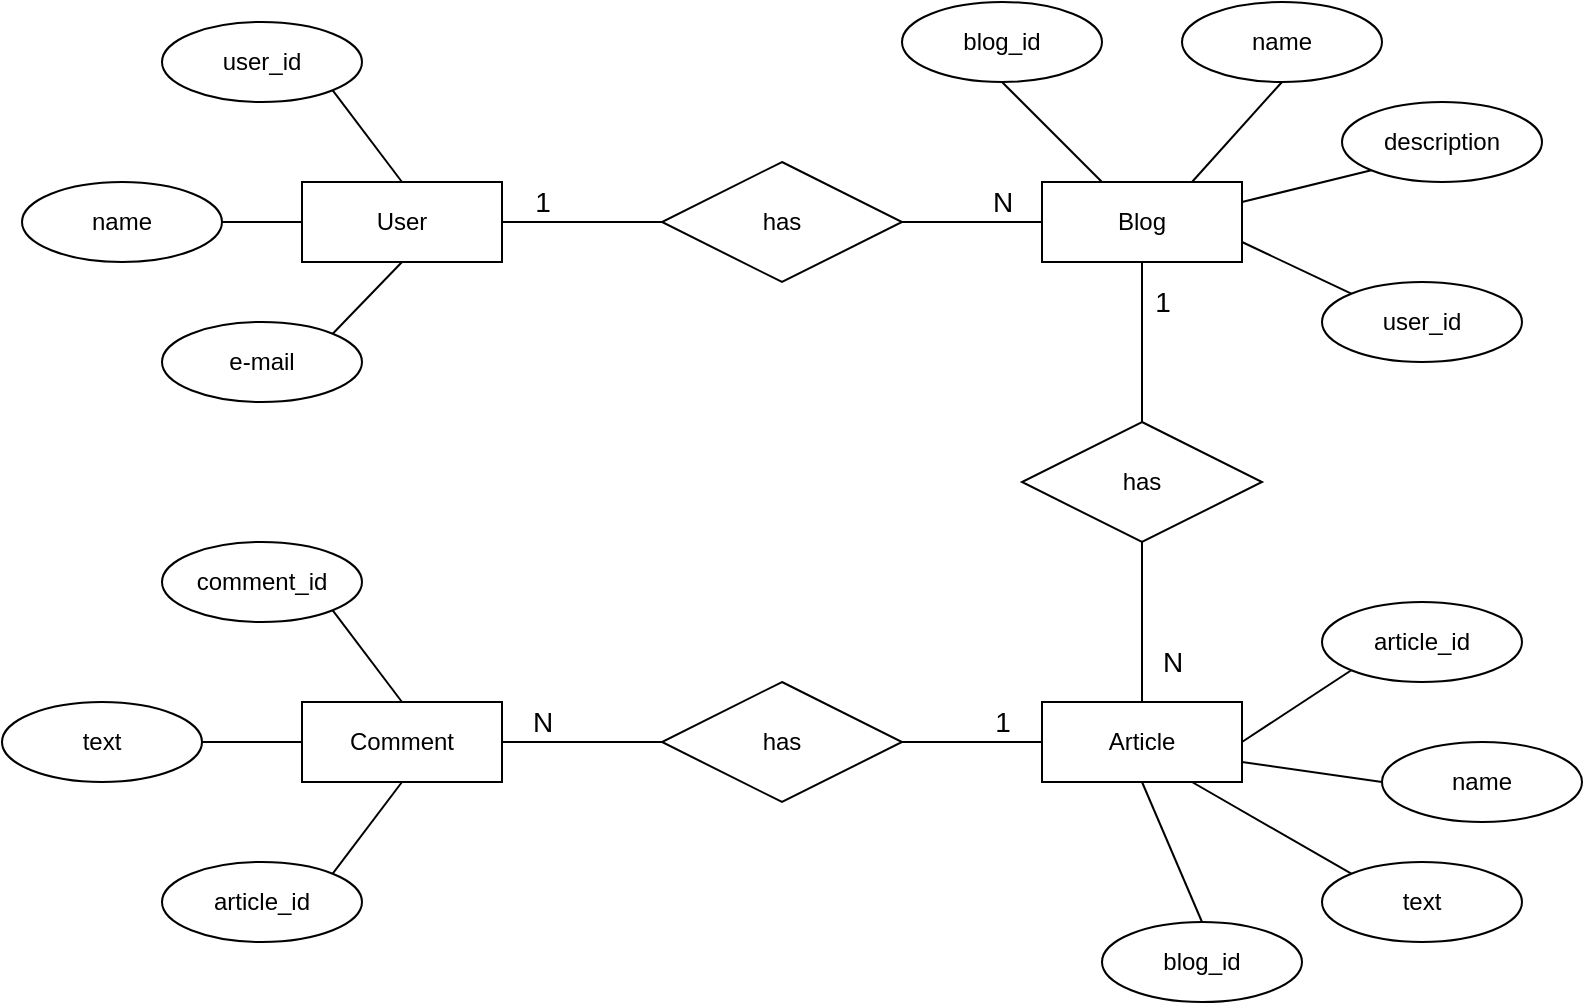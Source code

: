 <mxfile version="13.4.4" type="device" pages="2"><diagram id="ITNPs1KTSVA_u9XNZskK" name="Страница 1"><mxGraphModel dx="1662" dy="825" grid="1" gridSize="10" guides="1" tooltips="1" connect="1" arrows="1" fold="1" page="1" pageScale="1" pageWidth="827" pageHeight="1169" math="0" shadow="0"><root><mxCell id="0"/><mxCell id="1" parent="0"/><mxCell id="rm_mQzcNUA35UQDDwR67-1" value="Article" style="whiteSpace=wrap;html=1;align=center;" parent="1" vertex="1"><mxGeometry x="640" y="390" width="100" height="40" as="geometry"/></mxCell><mxCell id="rm_mQzcNUA35UQDDwR67-2" value="Comment" style="whiteSpace=wrap;html=1;align=center;" parent="1" vertex="1"><mxGeometry x="270" y="390" width="100" height="40" as="geometry"/></mxCell><mxCell id="rm_mQzcNUA35UQDDwR67-3" value="Blog" style="whiteSpace=wrap;html=1;align=center;" parent="1" vertex="1"><mxGeometry x="640" y="130" width="100" height="40" as="geometry"/></mxCell><mxCell id="rm_mQzcNUA35UQDDwR67-4" value="User" style="whiteSpace=wrap;html=1;align=center;" parent="1" vertex="1"><mxGeometry x="270" y="130" width="100" height="40" as="geometry"/></mxCell><mxCell id="rm_mQzcNUA35UQDDwR67-5" value="has" style="shape=rhombus;perimeter=rhombusPerimeter;whiteSpace=wrap;html=1;align=center;" parent="1" vertex="1"><mxGeometry x="450" y="380" width="120" height="60" as="geometry"/></mxCell><mxCell id="rm_mQzcNUA35UQDDwR67-6" value="has" style="shape=rhombus;perimeter=rhombusPerimeter;whiteSpace=wrap;html=1;align=center;" parent="1" vertex="1"><mxGeometry x="630" y="250" width="120" height="60" as="geometry"/></mxCell><mxCell id="rm_mQzcNUA35UQDDwR67-7" value="has" style="shape=rhombus;perimeter=rhombusPerimeter;whiteSpace=wrap;html=1;align=center;" parent="1" vertex="1"><mxGeometry x="450" y="120" width="120" height="60" as="geometry"/></mxCell><mxCell id="rm_mQzcNUA35UQDDwR67-8" value="e-mail" style="ellipse;whiteSpace=wrap;html=1;align=center;" parent="1" vertex="1"><mxGeometry x="200" y="200" width="100" height="40" as="geometry"/></mxCell><mxCell id="rm_mQzcNUA35UQDDwR67-9" value="user_id" style="ellipse;whiteSpace=wrap;html=1;align=center;" parent="1" vertex="1"><mxGeometry x="200" y="50" width="100" height="40" as="geometry"/></mxCell><mxCell id="rm_mQzcNUA35UQDDwR67-10" value="name" style="ellipse;whiteSpace=wrap;html=1;align=center;" parent="1" vertex="1"><mxGeometry x="130" y="130" width="100" height="40" as="geometry"/></mxCell><mxCell id="rm_mQzcNUA35UQDDwR67-11" value="" style="endArrow=none;html=1;entryX=1;entryY=1;entryDx=0;entryDy=0;exitX=0.5;exitY=0;exitDx=0;exitDy=0;" parent="1" source="rm_mQzcNUA35UQDDwR67-4" target="rm_mQzcNUA35UQDDwR67-9" edge="1"><mxGeometry width="50" height="50" relative="1" as="geometry"><mxPoint x="450" y="340" as="sourcePoint"/><mxPoint x="500" y="290" as="targetPoint"/></mxGeometry></mxCell><mxCell id="rm_mQzcNUA35UQDDwR67-12" value="" style="endArrow=none;html=1;exitX=1;exitY=0;exitDx=0;exitDy=0;entryX=0.5;entryY=1;entryDx=0;entryDy=0;" parent="1" source="rm_mQzcNUA35UQDDwR67-8" target="rm_mQzcNUA35UQDDwR67-4" edge="1"><mxGeometry width="50" height="50" relative="1" as="geometry"><mxPoint x="450" y="260" as="sourcePoint"/><mxPoint x="500" y="210" as="targetPoint"/></mxGeometry></mxCell><mxCell id="rm_mQzcNUA35UQDDwR67-13" value="" style="endArrow=none;html=1;entryX=1;entryY=0.5;entryDx=0;entryDy=0;exitX=0;exitY=0.5;exitDx=0;exitDy=0;" parent="1" source="rm_mQzcNUA35UQDDwR67-4" target="rm_mQzcNUA35UQDDwR67-10" edge="1"><mxGeometry width="50" height="50" relative="1" as="geometry"><mxPoint x="450" y="340" as="sourcePoint"/><mxPoint x="500" y="290" as="targetPoint"/></mxGeometry></mxCell><mxCell id="rm_mQzcNUA35UQDDwR67-14" value="" style="endArrow=none;html=1;entryX=0;entryY=0.5;entryDx=0;entryDy=0;exitX=1;exitY=0.5;exitDx=0;exitDy=0;" parent="1" source="rm_mQzcNUA35UQDDwR67-2" target="rm_mQzcNUA35UQDDwR67-5" edge="1"><mxGeometry width="50" height="50" relative="1" as="geometry"><mxPoint x="450" y="340" as="sourcePoint"/><mxPoint x="500" y="290" as="targetPoint"/></mxGeometry></mxCell><mxCell id="rm_mQzcNUA35UQDDwR67-15" value="" style="endArrow=none;html=1;entryX=0;entryY=0.5;entryDx=0;entryDy=0;exitX=1;exitY=0.5;exitDx=0;exitDy=0;" parent="1" source="rm_mQzcNUA35UQDDwR67-5" target="rm_mQzcNUA35UQDDwR67-1" edge="1"><mxGeometry width="50" height="50" relative="1" as="geometry"><mxPoint x="450" y="340" as="sourcePoint"/><mxPoint x="500" y="290" as="targetPoint"/></mxGeometry></mxCell><mxCell id="rm_mQzcNUA35UQDDwR67-16" value="" style="endArrow=none;html=1;entryX=0.5;entryY=1;entryDx=0;entryDy=0;exitX=0.5;exitY=0;exitDx=0;exitDy=0;" parent="1" source="rm_mQzcNUA35UQDDwR67-1" target="rm_mQzcNUA35UQDDwR67-6" edge="1"><mxGeometry width="50" height="50" relative="1" as="geometry"><mxPoint x="450" y="340" as="sourcePoint"/><mxPoint x="500" y="290" as="targetPoint"/></mxGeometry></mxCell><mxCell id="rm_mQzcNUA35UQDDwR67-17" value="" style="endArrow=none;html=1;entryX=0.5;entryY=1;entryDx=0;entryDy=0;exitX=0.5;exitY=0;exitDx=0;exitDy=0;" parent="1" source="rm_mQzcNUA35UQDDwR67-6" target="rm_mQzcNUA35UQDDwR67-3" edge="1"><mxGeometry width="50" height="50" relative="1" as="geometry"><mxPoint x="450" y="340" as="sourcePoint"/><mxPoint x="500" y="290" as="targetPoint"/></mxGeometry></mxCell><mxCell id="rm_mQzcNUA35UQDDwR67-18" value="" style="endArrow=none;html=1;entryX=0;entryY=0.5;entryDx=0;entryDy=0;exitX=1;exitY=0.5;exitDx=0;exitDy=0;" parent="1" source="rm_mQzcNUA35UQDDwR67-7" target="rm_mQzcNUA35UQDDwR67-3" edge="1"><mxGeometry width="50" height="50" relative="1" as="geometry"><mxPoint x="540" y="220" as="sourcePoint"/><mxPoint x="590" y="170" as="targetPoint"/></mxGeometry></mxCell><mxCell id="rm_mQzcNUA35UQDDwR67-19" value="" style="endArrow=none;html=1;entryX=0;entryY=0.5;entryDx=0;entryDy=0;exitX=1;exitY=0.5;exitDx=0;exitDy=0;" parent="1" source="rm_mQzcNUA35UQDDwR67-4" target="rm_mQzcNUA35UQDDwR67-7" edge="1"><mxGeometry width="50" height="50" relative="1" as="geometry"><mxPoint x="450" y="340" as="sourcePoint"/><mxPoint x="500" y="290" as="targetPoint"/></mxGeometry></mxCell><mxCell id="rm_mQzcNUA35UQDDwR67-20" value="user_id" style="ellipse;whiteSpace=wrap;html=1;align=center;" parent="1" vertex="1"><mxGeometry x="780" y="180" width="100" height="40" as="geometry"/></mxCell><mxCell id="rm_mQzcNUA35UQDDwR67-21" value="description" style="ellipse;whiteSpace=wrap;html=1;align=center;" parent="1" vertex="1"><mxGeometry x="790" y="90" width="100" height="40" as="geometry"/></mxCell><mxCell id="rm_mQzcNUA35UQDDwR67-22" value="name" style="ellipse;whiteSpace=wrap;html=1;align=center;" parent="1" vertex="1"><mxGeometry x="710" y="40" width="100" height="40" as="geometry"/></mxCell><mxCell id="rm_mQzcNUA35UQDDwR67-23" value="blog_id" style="ellipse;whiteSpace=wrap;html=1;align=center;" parent="1" vertex="1"><mxGeometry x="570" y="40" width="100" height="40" as="geometry"/></mxCell><mxCell id="rm_mQzcNUA35UQDDwR67-24" value="" style="endArrow=none;html=1;entryX=0;entryY=0;entryDx=0;entryDy=0;exitX=1;exitY=0.75;exitDx=0;exitDy=0;" parent="1" source="rm_mQzcNUA35UQDDwR67-3" target="rm_mQzcNUA35UQDDwR67-20" edge="1"><mxGeometry width="50" height="50" relative="1" as="geometry"><mxPoint x="480" y="340" as="sourcePoint"/><mxPoint x="530" y="290" as="targetPoint"/></mxGeometry></mxCell><mxCell id="rm_mQzcNUA35UQDDwR67-25" value="" style="endArrow=none;html=1;entryX=0;entryY=1;entryDx=0;entryDy=0;exitX=1;exitY=0.25;exitDx=0;exitDy=0;" parent="1" source="rm_mQzcNUA35UQDDwR67-3" target="rm_mQzcNUA35UQDDwR67-21" edge="1"><mxGeometry width="50" height="50" relative="1" as="geometry"><mxPoint x="480" y="340" as="sourcePoint"/><mxPoint x="530" y="290" as="targetPoint"/></mxGeometry></mxCell><mxCell id="rm_mQzcNUA35UQDDwR67-26" value="" style="endArrow=none;html=1;entryX=0.5;entryY=1;entryDx=0;entryDy=0;exitX=0.75;exitY=0;exitDx=0;exitDy=0;" parent="1" source="rm_mQzcNUA35UQDDwR67-3" target="rm_mQzcNUA35UQDDwR67-22" edge="1"><mxGeometry width="50" height="50" relative="1" as="geometry"><mxPoint x="480" y="340" as="sourcePoint"/><mxPoint x="530" y="290" as="targetPoint"/></mxGeometry></mxCell><mxCell id="rm_mQzcNUA35UQDDwR67-27" value="" style="endArrow=none;html=1;entryX=0.5;entryY=1;entryDx=0;entryDy=0;" parent="1" source="rm_mQzcNUA35UQDDwR67-3" target="rm_mQzcNUA35UQDDwR67-23" edge="1"><mxGeometry width="50" height="50" relative="1" as="geometry"><mxPoint x="480" y="340" as="sourcePoint"/><mxPoint x="530" y="290" as="targetPoint"/></mxGeometry></mxCell><mxCell id="rm_mQzcNUA35UQDDwR67-28" value="blog_id" style="ellipse;whiteSpace=wrap;html=1;align=center;" parent="1" vertex="1"><mxGeometry x="670" y="500" width="100" height="40" as="geometry"/></mxCell><mxCell id="rm_mQzcNUA35UQDDwR67-29" value="name" style="ellipse;whiteSpace=wrap;html=1;align=center;" parent="1" vertex="1"><mxGeometry x="810" y="410" width="100" height="40" as="geometry"/></mxCell><mxCell id="rm_mQzcNUA35UQDDwR67-30" value="article_id" style="ellipse;whiteSpace=wrap;html=1;align=center;" parent="1" vertex="1"><mxGeometry x="780" y="340" width="100" height="40" as="geometry"/></mxCell><mxCell id="rm_mQzcNUA35UQDDwR67-31" value="text" style="ellipse;whiteSpace=wrap;html=1;align=center;" parent="1" vertex="1"><mxGeometry x="780" y="470" width="100" height="40" as="geometry"/></mxCell><mxCell id="rm_mQzcNUA35UQDDwR67-32" value="" style="endArrow=none;html=1;entryX=0.5;entryY=1;entryDx=0;entryDy=0;exitX=0.5;exitY=0;exitDx=0;exitDy=0;" parent="1" source="rm_mQzcNUA35UQDDwR67-28" target="rm_mQzcNUA35UQDDwR67-1" edge="1"><mxGeometry width="50" height="50" relative="1" as="geometry"><mxPoint x="480" y="340" as="sourcePoint"/><mxPoint x="530" y="290" as="targetPoint"/></mxGeometry></mxCell><mxCell id="rm_mQzcNUA35UQDDwR67-33" value="" style="endArrow=none;html=1;entryX=0;entryY=0;entryDx=0;entryDy=0;exitX=0.75;exitY=1;exitDx=0;exitDy=0;" parent="1" source="rm_mQzcNUA35UQDDwR67-1" target="rm_mQzcNUA35UQDDwR67-31" edge="1"><mxGeometry width="50" height="50" relative="1" as="geometry"><mxPoint x="700" y="440" as="sourcePoint"/><mxPoint x="530" y="290" as="targetPoint"/></mxGeometry></mxCell><mxCell id="rm_mQzcNUA35UQDDwR67-34" value="" style="endArrow=none;html=1;exitX=1;exitY=0.75;exitDx=0;exitDy=0;entryX=0;entryY=0.5;entryDx=0;entryDy=0;" parent="1" source="rm_mQzcNUA35UQDDwR67-1" target="rm_mQzcNUA35UQDDwR67-29" edge="1"><mxGeometry width="50" height="50" relative="1" as="geometry"><mxPoint x="480" y="340" as="sourcePoint"/><mxPoint x="810" y="490" as="targetPoint"/></mxGeometry></mxCell><mxCell id="rm_mQzcNUA35UQDDwR67-35" value="" style="endArrow=none;html=1;entryX=0;entryY=1;entryDx=0;entryDy=0;exitX=1;exitY=0.5;exitDx=0;exitDy=0;" parent="1" source="rm_mQzcNUA35UQDDwR67-1" target="rm_mQzcNUA35UQDDwR67-30" edge="1"><mxGeometry width="50" height="50" relative="1" as="geometry"><mxPoint x="480" y="340" as="sourcePoint"/><mxPoint x="530" y="290" as="targetPoint"/></mxGeometry></mxCell><mxCell id="rm_mQzcNUA35UQDDwR67-36" value="comment_id" style="ellipse;whiteSpace=wrap;html=1;align=center;" parent="1" vertex="1"><mxGeometry x="200" y="310" width="100" height="40" as="geometry"/></mxCell><mxCell id="rm_mQzcNUA35UQDDwR67-37" value="text" style="ellipse;whiteSpace=wrap;html=1;align=center;" parent="1" vertex="1"><mxGeometry x="120" y="390" width="100" height="40" as="geometry"/></mxCell><mxCell id="rm_mQzcNUA35UQDDwR67-38" value="article_id" style="ellipse;whiteSpace=wrap;html=1;align=center;" parent="1" vertex="1"><mxGeometry x="200" y="470" width="100" height="40" as="geometry"/></mxCell><mxCell id="rm_mQzcNUA35UQDDwR67-39" value="" style="endArrow=none;html=1;entryX=1;entryY=0;entryDx=0;entryDy=0;exitX=0.5;exitY=1;exitDx=0;exitDy=0;" parent="1" source="rm_mQzcNUA35UQDDwR67-2" target="rm_mQzcNUA35UQDDwR67-38" edge="1"><mxGeometry width="50" height="50" relative="1" as="geometry"><mxPoint x="410" y="340" as="sourcePoint"/><mxPoint x="460" y="290" as="targetPoint"/></mxGeometry></mxCell><mxCell id="rm_mQzcNUA35UQDDwR67-40" value="" style="endArrow=none;html=1;exitX=1;exitY=0.5;exitDx=0;exitDy=0;entryX=0;entryY=0.5;entryDx=0;entryDy=0;" parent="1" source="rm_mQzcNUA35UQDDwR67-37" target="rm_mQzcNUA35UQDDwR67-2" edge="1"><mxGeometry width="50" height="50" relative="1" as="geometry"><mxPoint x="410" y="340" as="sourcePoint"/><mxPoint x="460" y="290" as="targetPoint"/></mxGeometry></mxCell><mxCell id="rm_mQzcNUA35UQDDwR67-41" value="" style="endArrow=none;html=1;entryX=1;entryY=1;entryDx=0;entryDy=0;exitX=0.5;exitY=0;exitDx=0;exitDy=0;" parent="1" source="rm_mQzcNUA35UQDDwR67-2" target="rm_mQzcNUA35UQDDwR67-36" edge="1"><mxGeometry width="50" height="50" relative="1" as="geometry"><mxPoint x="410" y="340" as="sourcePoint"/><mxPoint x="460" y="290" as="targetPoint"/></mxGeometry></mxCell><mxCell id="2" value="&lt;font style=&quot;font-size: 14px&quot;&gt;1&lt;/font&gt;" style="text;html=1;align=center;verticalAlign=middle;resizable=0;points=[];autosize=1;" parent="1" vertex="1"><mxGeometry x="380" y="130" width="20" height="20" as="geometry"/></mxCell><mxCell id="OF7eULVUllQbSMLYseTs-2" value="&lt;font style=&quot;font-size: 14px&quot;&gt;N&lt;/font&gt;" style="text;html=1;align=center;verticalAlign=middle;resizable=0;points=[];autosize=1;" parent="1" vertex="1"><mxGeometry x="605" y="130" width="30" height="20" as="geometry"/></mxCell><mxCell id="OF7eULVUllQbSMLYseTs-3" value="&lt;font style=&quot;font-size: 14px&quot;&gt;1&lt;/font&gt;" style="text;html=1;align=center;verticalAlign=middle;resizable=0;points=[];autosize=1;" parent="1" vertex="1"><mxGeometry x="690" y="180" width="20" height="20" as="geometry"/></mxCell><mxCell id="OF7eULVUllQbSMLYseTs-4" value="&lt;font style=&quot;font-size: 14px&quot;&gt;N&lt;/font&gt;" style="text;html=1;align=center;verticalAlign=middle;resizable=0;points=[];autosize=1;" parent="1" vertex="1"><mxGeometry x="690" y="360" width="30" height="20" as="geometry"/></mxCell><mxCell id="OF7eULVUllQbSMLYseTs-5" value="&lt;font style=&quot;font-size: 14px&quot;&gt;1&lt;/font&gt;" style="text;html=1;align=center;verticalAlign=middle;resizable=0;points=[];autosize=1;" parent="1" vertex="1"><mxGeometry x="610" y="390" width="20" height="20" as="geometry"/></mxCell><mxCell id="OF7eULVUllQbSMLYseTs-6" value="&lt;font style=&quot;font-size: 14px&quot;&gt;N&lt;/font&gt;" style="text;html=1;align=center;verticalAlign=middle;resizable=0;points=[];autosize=1;" parent="1" vertex="1"><mxGeometry x="375" y="390" width="30" height="20" as="geometry"/></mxCell></root></mxGraphModel></diagram><diagram name="Страница 2" id="S4A31Pb44pW-ZxK3w1Jf"><mxGraphModel dx="1662" dy="825" grid="1" gridSize="10" guides="1" tooltips="1" connect="1" arrows="1" fold="1" page="1" pageScale="1" pageWidth="827" pageHeight="1169" math="0" shadow="0"><root><mxCell id="MOHi8nX5nHM2887DI7dS-0"/><mxCell id="MOHi8nX5nHM2887DI7dS-1" parent="MOHi8nX5nHM2887DI7dS-0"/><mxCell id="MOHi8nX5nHM2887DI7dS-24" style="edgeStyle=orthogonalEdgeStyle;rounded=0;orthogonalLoop=1;jettySize=auto;html=1;exitX=0.5;exitY=1;exitDx=0;exitDy=0;entryX=0.5;entryY=0;entryDx=0;entryDy=0;" parent="MOHi8nX5nHM2887DI7dS-1" source="Bvix4vkywhd5nEy0ESgq-59" target="Bvix4vkywhd5nEy0ESgq-85" edge="1"><mxGeometry relative="1" as="geometry"/></mxCell><mxCell id="MOHi8nX5nHM2887DI7dS-28" style="edgeStyle=orthogonalEdgeStyle;rounded=0;orthogonalLoop=1;jettySize=auto;html=1;entryX=1;entryY=0.5;entryDx=0;entryDy=0;exitX=0;exitY=0.5;exitDx=0;exitDy=0;" parent="MOHi8nX5nHM2887DI7dS-1" source="Bvix4vkywhd5nEy0ESgq-89" edge="1" target="Bvix4vkywhd5nEy0ESgq-102"><mxGeometry relative="1" as="geometry"><mxPoint x="280" y="451" as="targetPoint"/></mxGeometry></mxCell><mxCell id="MOHi8nX5nHM2887DI7dS-22" value="" style="endArrow=classic;html=1;entryX=0;entryY=0.5;entryDx=0;entryDy=0;exitX=1;exitY=0.5;exitDx=0;exitDy=0;" parent="MOHi8nX5nHM2887DI7dS-1" source="Bvix4vkywhd5nEy0ESgq-76" target="Bvix4vkywhd5nEy0ESgq-63" edge="1"><mxGeometry width="50" height="50" relative="1" as="geometry"><mxPoint x="300" y="260" as="sourcePoint"/><mxPoint x="420" y="340" as="targetPoint"/></mxGeometry></mxCell><mxCell id="2" value="&lt;font style=&quot;font-size: 14px&quot;&gt;1&lt;/font&gt;" style="text;html=1;align=center;verticalAlign=middle;resizable=0;points=[];autosize=1;" parent="MOHi8nX5nHM2887DI7dS-1" vertex="1"><mxGeometry x="290" y="705" width="20" height="20" as="geometry"/></mxCell><mxCell id="MOHi8nX5nHM2887DI7dS-23" value="&lt;font style=&quot;font-size: 14px&quot;&gt;0...N&lt;/font&gt;" style="text;html=1;align=center;verticalAlign=middle;resizable=0;points=[];autosize=1;" parent="MOHi8nX5nHM2887DI7dS-1" vertex="1"><mxGeometry x="410" y="700" width="50" height="20" as="geometry"/></mxCell><mxCell id="MOHi8nX5nHM2887DI7dS-25" value="&lt;font style=&quot;font-size: 14px&quot;&gt;1&lt;/font&gt;" style="text;html=1;align=center;verticalAlign=middle;resizable=0;points=[];autosize=1;" parent="MOHi8nX5nHM2887DI7dS-1" vertex="1"><mxGeometry x="600" y="810" width="20" height="20" as="geometry"/></mxCell><mxCell id="MOHi8nX5nHM2887DI7dS-26" value="&lt;font style=&quot;font-size: 14px&quot;&gt;0...N&lt;/font&gt;" style="text;html=1;align=center;verticalAlign=middle;resizable=0;points=[];autosize=1;" parent="MOHi8nX5nHM2887DI7dS-1" vertex="1"><mxGeometry x="600" y="890" width="50" height="20" as="geometry"/></mxCell><mxCell id="MOHi8nX5nHM2887DI7dS-29" value="&lt;font style=&quot;font-size: 14px&quot;&gt;1&lt;/font&gt;" style="text;html=1;align=center;verticalAlign=middle;resizable=0;points=[];autosize=1;" parent="MOHi8nX5nHM2887DI7dS-1" vertex="1"><mxGeometry x="440" y="975" width="20" height="20" as="geometry"/></mxCell><mxCell id="MOHi8nX5nHM2887DI7dS-30" value="&lt;font style=&quot;font-size: 14px&quot;&gt;0...N&lt;/font&gt;" style="text;html=1;align=center;verticalAlign=middle;resizable=0;points=[];autosize=1;" parent="MOHi8nX5nHM2887DI7dS-1" vertex="1"><mxGeometry x="350" y="975" width="50" height="20" as="geometry"/></mxCell><mxCell id="Bvix4vkywhd5nEy0ESgq-59" value="Blog" style="shape=table;startSize=30;container=1;collapsible=1;childLayout=tableLayout;fixedRows=1;rowLines=0;fontStyle=1;align=center;resizeLast=1;" vertex="1" parent="MOHi8nX5nHM2887DI7dS-1"><mxGeometry x="460" y="650" width="280" height="160" as="geometry"/></mxCell><mxCell id="Bvix4vkywhd5nEy0ESgq-60" value="" style="shape=partialRectangle;collapsible=0;dropTarget=0;pointerEvents=0;fillColor=none;top=0;left=0;bottom=0;right=0;points=[[0,0.5],[1,0.5]];portConstraint=eastwest;" vertex="1" parent="Bvix4vkywhd5nEy0ESgq-59"><mxGeometry y="30" width="280" height="30" as="geometry"/></mxCell><mxCell id="Bvix4vkywhd5nEy0ESgq-61" value="PK" style="shape=partialRectangle;connectable=0;fillColor=none;top=0;left=0;bottom=0;right=0;fontStyle=1;overflow=hidden;" vertex="1" parent="Bvix4vkywhd5nEy0ESgq-60"><mxGeometry width="60" height="30" as="geometry"/></mxCell><mxCell id="Bvix4vkywhd5nEy0ESgq-62" value="blog_id (not NULL, unique)" style="shape=partialRectangle;connectable=0;fillColor=none;top=0;left=0;bottom=0;right=0;align=left;spacingLeft=6;fontStyle=5;overflow=hidden;" vertex="1" parent="Bvix4vkywhd5nEy0ESgq-60"><mxGeometry x="60" width="220" height="30" as="geometry"/></mxCell><mxCell id="Bvix4vkywhd5nEy0ESgq-63" value="" style="shape=partialRectangle;collapsible=0;dropTarget=0;pointerEvents=0;fillColor=none;top=0;left=0;bottom=1;right=0;points=[[0,0.5],[1,0.5]];portConstraint=eastwest;" vertex="1" parent="Bvix4vkywhd5nEy0ESgq-59"><mxGeometry y="60" width="280" height="30" as="geometry"/></mxCell><mxCell id="Bvix4vkywhd5nEy0ESgq-64" value="FK" style="shape=partialRectangle;connectable=0;fillColor=none;top=0;left=0;bottom=0;right=0;fontStyle=1;overflow=hidden;" vertex="1" parent="Bvix4vkywhd5nEy0ESgq-63"><mxGeometry width="60" height="30" as="geometry"/></mxCell><mxCell id="Bvix4vkywhd5nEy0ESgq-65" value="user_id (not NULL, unique)" style="shape=partialRectangle;connectable=0;fillColor=none;top=0;left=0;bottom=0;right=0;align=left;spacingLeft=6;fontStyle=5;overflow=hidden;" vertex="1" parent="Bvix4vkywhd5nEy0ESgq-63"><mxGeometry x="60" width="220" height="30" as="geometry"/></mxCell><mxCell id="Bvix4vkywhd5nEy0ESgq-66" value="" style="shape=partialRectangle;collapsible=0;dropTarget=0;pointerEvents=0;fillColor=none;top=0;left=0;bottom=0;right=0;points=[[0,0.5],[1,0.5]];portConstraint=eastwest;" vertex="1" parent="Bvix4vkywhd5nEy0ESgq-59"><mxGeometry y="90" width="280" height="30" as="geometry"/></mxCell><mxCell id="Bvix4vkywhd5nEy0ESgq-67" value="" style="shape=partialRectangle;connectable=0;fillColor=none;top=0;left=0;bottom=0;right=0;editable=1;overflow=hidden;" vertex="1" parent="Bvix4vkywhd5nEy0ESgq-66"><mxGeometry width="60" height="30" as="geometry"/></mxCell><mxCell id="Bvix4vkywhd5nEy0ESgq-68" value="name (not NULL, unique)" style="shape=partialRectangle;connectable=0;fillColor=none;top=0;left=0;bottom=0;right=0;align=left;spacingLeft=6;overflow=hidden;" vertex="1" parent="Bvix4vkywhd5nEy0ESgq-66"><mxGeometry x="60" width="220" height="30" as="geometry"/></mxCell><mxCell id="Bvix4vkywhd5nEy0ESgq-69" value="" style="shape=partialRectangle;collapsible=0;dropTarget=0;pointerEvents=0;fillColor=none;top=0;left=0;bottom=0;right=0;points=[[0,0.5],[1,0.5]];portConstraint=eastwest;" vertex="1" parent="Bvix4vkywhd5nEy0ESgq-59"><mxGeometry y="120" width="280" height="30" as="geometry"/></mxCell><mxCell id="Bvix4vkywhd5nEy0ESgq-70" value="" style="shape=partialRectangle;connectable=0;fillColor=none;top=0;left=0;bottom=0;right=0;editable=1;overflow=hidden;" vertex="1" parent="Bvix4vkywhd5nEy0ESgq-69"><mxGeometry width="60" height="30" as="geometry"/></mxCell><mxCell id="Bvix4vkywhd5nEy0ESgq-71" value="description (not NULL, unique)" style="shape=partialRectangle;connectable=0;fillColor=none;top=0;left=0;bottom=0;right=0;align=left;spacingLeft=6;overflow=hidden;" vertex="1" parent="Bvix4vkywhd5nEy0ESgq-69"><mxGeometry x="60" width="220" height="30" as="geometry"/></mxCell><mxCell id="Bvix4vkywhd5nEy0ESgq-85" value="Article" style="shape=table;startSize=30;container=1;collapsible=1;childLayout=tableLayout;fixedRows=1;rowLines=0;fontStyle=1;align=center;resizeLast=1;" vertex="1" parent="MOHi8nX5nHM2887DI7dS-1"><mxGeometry x="460" y="920" width="280" height="160" as="geometry"/></mxCell><mxCell id="Bvix4vkywhd5nEy0ESgq-86" value="" style="shape=partialRectangle;collapsible=0;dropTarget=0;pointerEvents=0;fillColor=none;top=0;left=0;bottom=0;right=0;points=[[0,0.5],[1,0.5]];portConstraint=eastwest;" vertex="1" parent="Bvix4vkywhd5nEy0ESgq-85"><mxGeometry y="30" width="280" height="30" as="geometry"/></mxCell><mxCell id="Bvix4vkywhd5nEy0ESgq-87" value="PK" style="shape=partialRectangle;connectable=0;fillColor=none;top=0;left=0;bottom=0;right=0;fontStyle=1;overflow=hidden;" vertex="1" parent="Bvix4vkywhd5nEy0ESgq-86"><mxGeometry width="60" height="30" as="geometry"/></mxCell><mxCell id="Bvix4vkywhd5nEy0ESgq-88" value="article_id (not NULL, unique)" style="shape=partialRectangle;connectable=0;fillColor=none;top=0;left=0;bottom=0;right=0;align=left;spacingLeft=6;fontStyle=5;overflow=hidden;" vertex="1" parent="Bvix4vkywhd5nEy0ESgq-86"><mxGeometry x="60" width="220" height="30" as="geometry"/></mxCell><mxCell id="Bvix4vkywhd5nEy0ESgq-89" value="" style="shape=partialRectangle;collapsible=0;dropTarget=0;pointerEvents=0;fillColor=none;top=0;left=0;bottom=1;right=0;points=[[0,0.5],[1,0.5]];portConstraint=eastwest;" vertex="1" parent="Bvix4vkywhd5nEy0ESgq-85"><mxGeometry y="60" width="280" height="30" as="geometry"/></mxCell><mxCell id="Bvix4vkywhd5nEy0ESgq-90" value="FK" style="shape=partialRectangle;connectable=0;fillColor=none;top=0;left=0;bottom=0;right=0;fontStyle=1;overflow=hidden;" vertex="1" parent="Bvix4vkywhd5nEy0ESgq-89"><mxGeometry width="60" height="30" as="geometry"/></mxCell><mxCell id="Bvix4vkywhd5nEy0ESgq-91" value="blog_id (not NULL, unique)" style="shape=partialRectangle;connectable=0;fillColor=none;top=0;left=0;bottom=0;right=0;align=left;spacingLeft=6;fontStyle=5;overflow=hidden;" vertex="1" parent="Bvix4vkywhd5nEy0ESgq-89"><mxGeometry x="60" width="220" height="30" as="geometry"/></mxCell><mxCell id="Bvix4vkywhd5nEy0ESgq-92" value="" style="shape=partialRectangle;collapsible=0;dropTarget=0;pointerEvents=0;fillColor=none;top=0;left=0;bottom=0;right=0;points=[[0,0.5],[1,0.5]];portConstraint=eastwest;" vertex="1" parent="Bvix4vkywhd5nEy0ESgq-85"><mxGeometry y="90" width="280" height="30" as="geometry"/></mxCell><mxCell id="Bvix4vkywhd5nEy0ESgq-93" value="" style="shape=partialRectangle;connectable=0;fillColor=none;top=0;left=0;bottom=0;right=0;editable=1;overflow=hidden;" vertex="1" parent="Bvix4vkywhd5nEy0ESgq-92"><mxGeometry width="60" height="30" as="geometry"/></mxCell><mxCell id="Bvix4vkywhd5nEy0ESgq-94" value="name (not NULL, unique)" style="shape=partialRectangle;connectable=0;fillColor=none;top=0;left=0;bottom=0;right=0;align=left;spacingLeft=6;overflow=hidden;" vertex="1" parent="Bvix4vkywhd5nEy0ESgq-92"><mxGeometry x="60" width="220" height="30" as="geometry"/></mxCell><mxCell id="Bvix4vkywhd5nEy0ESgq-95" value="" style="shape=partialRectangle;collapsible=0;dropTarget=0;pointerEvents=0;fillColor=none;top=0;left=0;bottom=0;right=0;points=[[0,0.5],[1,0.5]];portConstraint=eastwest;" vertex="1" parent="Bvix4vkywhd5nEy0ESgq-85"><mxGeometry y="120" width="280" height="30" as="geometry"/></mxCell><mxCell id="Bvix4vkywhd5nEy0ESgq-96" value="" style="shape=partialRectangle;connectable=0;fillColor=none;top=0;left=0;bottom=0;right=0;editable=1;overflow=hidden;" vertex="1" parent="Bvix4vkywhd5nEy0ESgq-95"><mxGeometry width="60" height="30" as="geometry"/></mxCell><mxCell id="Bvix4vkywhd5nEy0ESgq-97" value="text (not NULL, unique)" style="shape=partialRectangle;connectable=0;fillColor=none;top=0;left=0;bottom=0;right=0;align=left;spacingLeft=6;overflow=hidden;" vertex="1" parent="Bvix4vkywhd5nEy0ESgq-95"><mxGeometry x="60" width="220" height="30" as="geometry"/></mxCell><mxCell id="Bvix4vkywhd5nEy0ESgq-72" value="User" style="shape=table;startSize=30;container=1;collapsible=1;childLayout=tableLayout;fixedRows=1;rowLines=0;fontStyle=1;align=center;resizeLast=1;" vertex="1" parent="MOHi8nX5nHM2887DI7dS-1"><mxGeometry x="70" y="650" width="220" height="130" as="geometry"/></mxCell><mxCell id="Bvix4vkywhd5nEy0ESgq-73" value="" style="shape=partialRectangle;collapsible=0;dropTarget=0;pointerEvents=0;fillColor=none;top=0;left=0;bottom=1;right=0;points=[[0,0.5],[1,0.5]];portConstraint=eastwest;" vertex="1" parent="Bvix4vkywhd5nEy0ESgq-72"><mxGeometry y="30" width="220" height="30" as="geometry"/></mxCell><mxCell id="Bvix4vkywhd5nEy0ESgq-74" value="PK" style="shape=partialRectangle;connectable=0;fillColor=none;top=0;left=0;bottom=0;right=0;fontStyle=1;overflow=hidden;" vertex="1" parent="Bvix4vkywhd5nEy0ESgq-73"><mxGeometry width="30" height="30" as="geometry"/></mxCell><mxCell id="Bvix4vkywhd5nEy0ESgq-75" value="user_id (not NULL, unique)" style="shape=partialRectangle;connectable=0;fillColor=none;top=0;left=0;bottom=0;right=0;align=left;spacingLeft=6;fontStyle=5;overflow=hidden;" vertex="1" parent="Bvix4vkywhd5nEy0ESgq-73"><mxGeometry x="30" width="190" height="30" as="geometry"/></mxCell><mxCell id="Bvix4vkywhd5nEy0ESgq-76" value="" style="shape=partialRectangle;collapsible=0;dropTarget=0;pointerEvents=0;fillColor=none;top=0;left=0;bottom=0;right=0;points=[[0,0.5],[1,0.5]];portConstraint=eastwest;" vertex="1" parent="Bvix4vkywhd5nEy0ESgq-72"><mxGeometry y="60" width="220" height="30" as="geometry"/></mxCell><mxCell id="Bvix4vkywhd5nEy0ESgq-77" value="" style="shape=partialRectangle;connectable=0;fillColor=none;top=0;left=0;bottom=0;right=0;editable=1;overflow=hidden;" vertex="1" parent="Bvix4vkywhd5nEy0ESgq-76"><mxGeometry width="30" height="30" as="geometry"/></mxCell><mxCell id="Bvix4vkywhd5nEy0ESgq-78" value="name (not NULL, unique)" style="shape=partialRectangle;connectable=0;fillColor=none;top=0;left=0;bottom=0;right=0;align=left;spacingLeft=6;overflow=hidden;" vertex="1" parent="Bvix4vkywhd5nEy0ESgq-76"><mxGeometry x="30" width="190" height="30" as="geometry"/></mxCell><mxCell id="Bvix4vkywhd5nEy0ESgq-79" value="" style="shape=partialRectangle;collapsible=0;dropTarget=0;pointerEvents=0;fillColor=none;top=0;left=0;bottom=0;right=0;points=[[0,0.5],[1,0.5]];portConstraint=eastwest;" vertex="1" parent="Bvix4vkywhd5nEy0ESgq-72"><mxGeometry y="90" width="220" height="30" as="geometry"/></mxCell><mxCell id="Bvix4vkywhd5nEy0ESgq-80" value="" style="shape=partialRectangle;connectable=0;fillColor=none;top=0;left=0;bottom=0;right=0;editable=1;overflow=hidden;" vertex="1" parent="Bvix4vkywhd5nEy0ESgq-79"><mxGeometry width="30" height="30" as="geometry"/></mxCell><mxCell id="Bvix4vkywhd5nEy0ESgq-81" value="e-mail (not NULL, unique)" style="shape=partialRectangle;connectable=0;fillColor=none;top=0;left=0;bottom=0;right=0;align=left;spacingLeft=6;overflow=hidden;" vertex="1" parent="Bvix4vkywhd5nEy0ESgq-79"><mxGeometry x="30" width="190" height="30" as="geometry"/></mxCell><mxCell id="Bvix4vkywhd5nEy0ESgq-98" value="Comment" style="shape=table;startSize=30;container=1;collapsible=1;childLayout=tableLayout;fixedRows=1;rowLines=0;fontStyle=1;align=center;resizeLast=1;" vertex="1" parent="MOHi8nX5nHM2887DI7dS-1"><mxGeometry x="70" y="920" width="280" height="130" as="geometry"/></mxCell><mxCell id="Bvix4vkywhd5nEy0ESgq-99" value="" style="shape=partialRectangle;collapsible=0;dropTarget=0;pointerEvents=0;fillColor=none;top=0;left=0;bottom=0;right=0;points=[[0,0.5],[1,0.5]];portConstraint=eastwest;" vertex="1" parent="Bvix4vkywhd5nEy0ESgq-98"><mxGeometry y="30" width="280" height="30" as="geometry"/></mxCell><mxCell id="Bvix4vkywhd5nEy0ESgq-100" value="PK" style="shape=partialRectangle;connectable=0;fillColor=none;top=0;left=0;bottom=0;right=0;fontStyle=1;overflow=hidden;" vertex="1" parent="Bvix4vkywhd5nEy0ESgq-99"><mxGeometry width="60" height="30" as="geometry"/></mxCell><mxCell id="Bvix4vkywhd5nEy0ESgq-101" value="comment_id (not NULL, unique)" style="shape=partialRectangle;connectable=0;fillColor=none;top=0;left=0;bottom=0;right=0;align=left;spacingLeft=6;fontStyle=5;overflow=hidden;" vertex="1" parent="Bvix4vkywhd5nEy0ESgq-99"><mxGeometry x="60" width="220" height="30" as="geometry"/></mxCell><mxCell id="Bvix4vkywhd5nEy0ESgq-102" value="" style="shape=partialRectangle;collapsible=0;dropTarget=0;pointerEvents=0;fillColor=none;top=0;left=0;bottom=1;right=0;points=[[0,0.5],[1,0.5]];portConstraint=eastwest;" vertex="1" parent="Bvix4vkywhd5nEy0ESgq-98"><mxGeometry y="60" width="280" height="30" as="geometry"/></mxCell><mxCell id="Bvix4vkywhd5nEy0ESgq-103" value="FK" style="shape=partialRectangle;connectable=0;fillColor=none;top=0;left=0;bottom=0;right=0;fontStyle=1;overflow=hidden;" vertex="1" parent="Bvix4vkywhd5nEy0ESgq-102"><mxGeometry width="60" height="30" as="geometry"/></mxCell><mxCell id="Bvix4vkywhd5nEy0ESgq-104" value="article_id (not NULL, unique)" style="shape=partialRectangle;connectable=0;fillColor=none;top=0;left=0;bottom=0;right=0;align=left;spacingLeft=6;fontStyle=5;overflow=hidden;" vertex="1" parent="Bvix4vkywhd5nEy0ESgq-102"><mxGeometry x="60" width="220" height="30" as="geometry"/></mxCell><mxCell id="Bvix4vkywhd5nEy0ESgq-105" value="" style="shape=partialRectangle;collapsible=0;dropTarget=0;pointerEvents=0;fillColor=none;top=0;left=0;bottom=0;right=0;points=[[0,0.5],[1,0.5]];portConstraint=eastwest;" vertex="1" parent="Bvix4vkywhd5nEy0ESgq-98"><mxGeometry y="90" width="280" height="30" as="geometry"/></mxCell><mxCell id="Bvix4vkywhd5nEy0ESgq-106" value="" style="shape=partialRectangle;connectable=0;fillColor=none;top=0;left=0;bottom=0;right=0;editable=1;overflow=hidden;" vertex="1" parent="Bvix4vkywhd5nEy0ESgq-105"><mxGeometry width="60" height="30" as="geometry"/></mxCell><mxCell id="Bvix4vkywhd5nEy0ESgq-107" value="text (not NULL, unique)" style="shape=partialRectangle;connectable=0;fillColor=none;top=0;left=0;bottom=0;right=0;align=left;spacingLeft=6;overflow=hidden;" vertex="1" parent="Bvix4vkywhd5nEy0ESgq-105"><mxGeometry x="60" width="220" height="30" as="geometry"/></mxCell></root></mxGraphModel></diagram></mxfile>